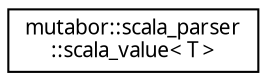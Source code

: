 digraph "Grafische Darstellung der Klassenhierarchie"
{
  edge [fontname="Sans",fontsize="10",labelfontname="Sans",labelfontsize="10"];
  node [fontname="Sans",fontsize="10",shape=record];
  rankdir="LR";
  Node0 [label="mutabor::scala_parser\l::scala_value\< T \>",height=0.2,width=0.4,color="black", fillcolor="white", style="filled",URL="$df/d9e/structmutabor_1_1scala__parser_1_1scala__value.html"];
}
